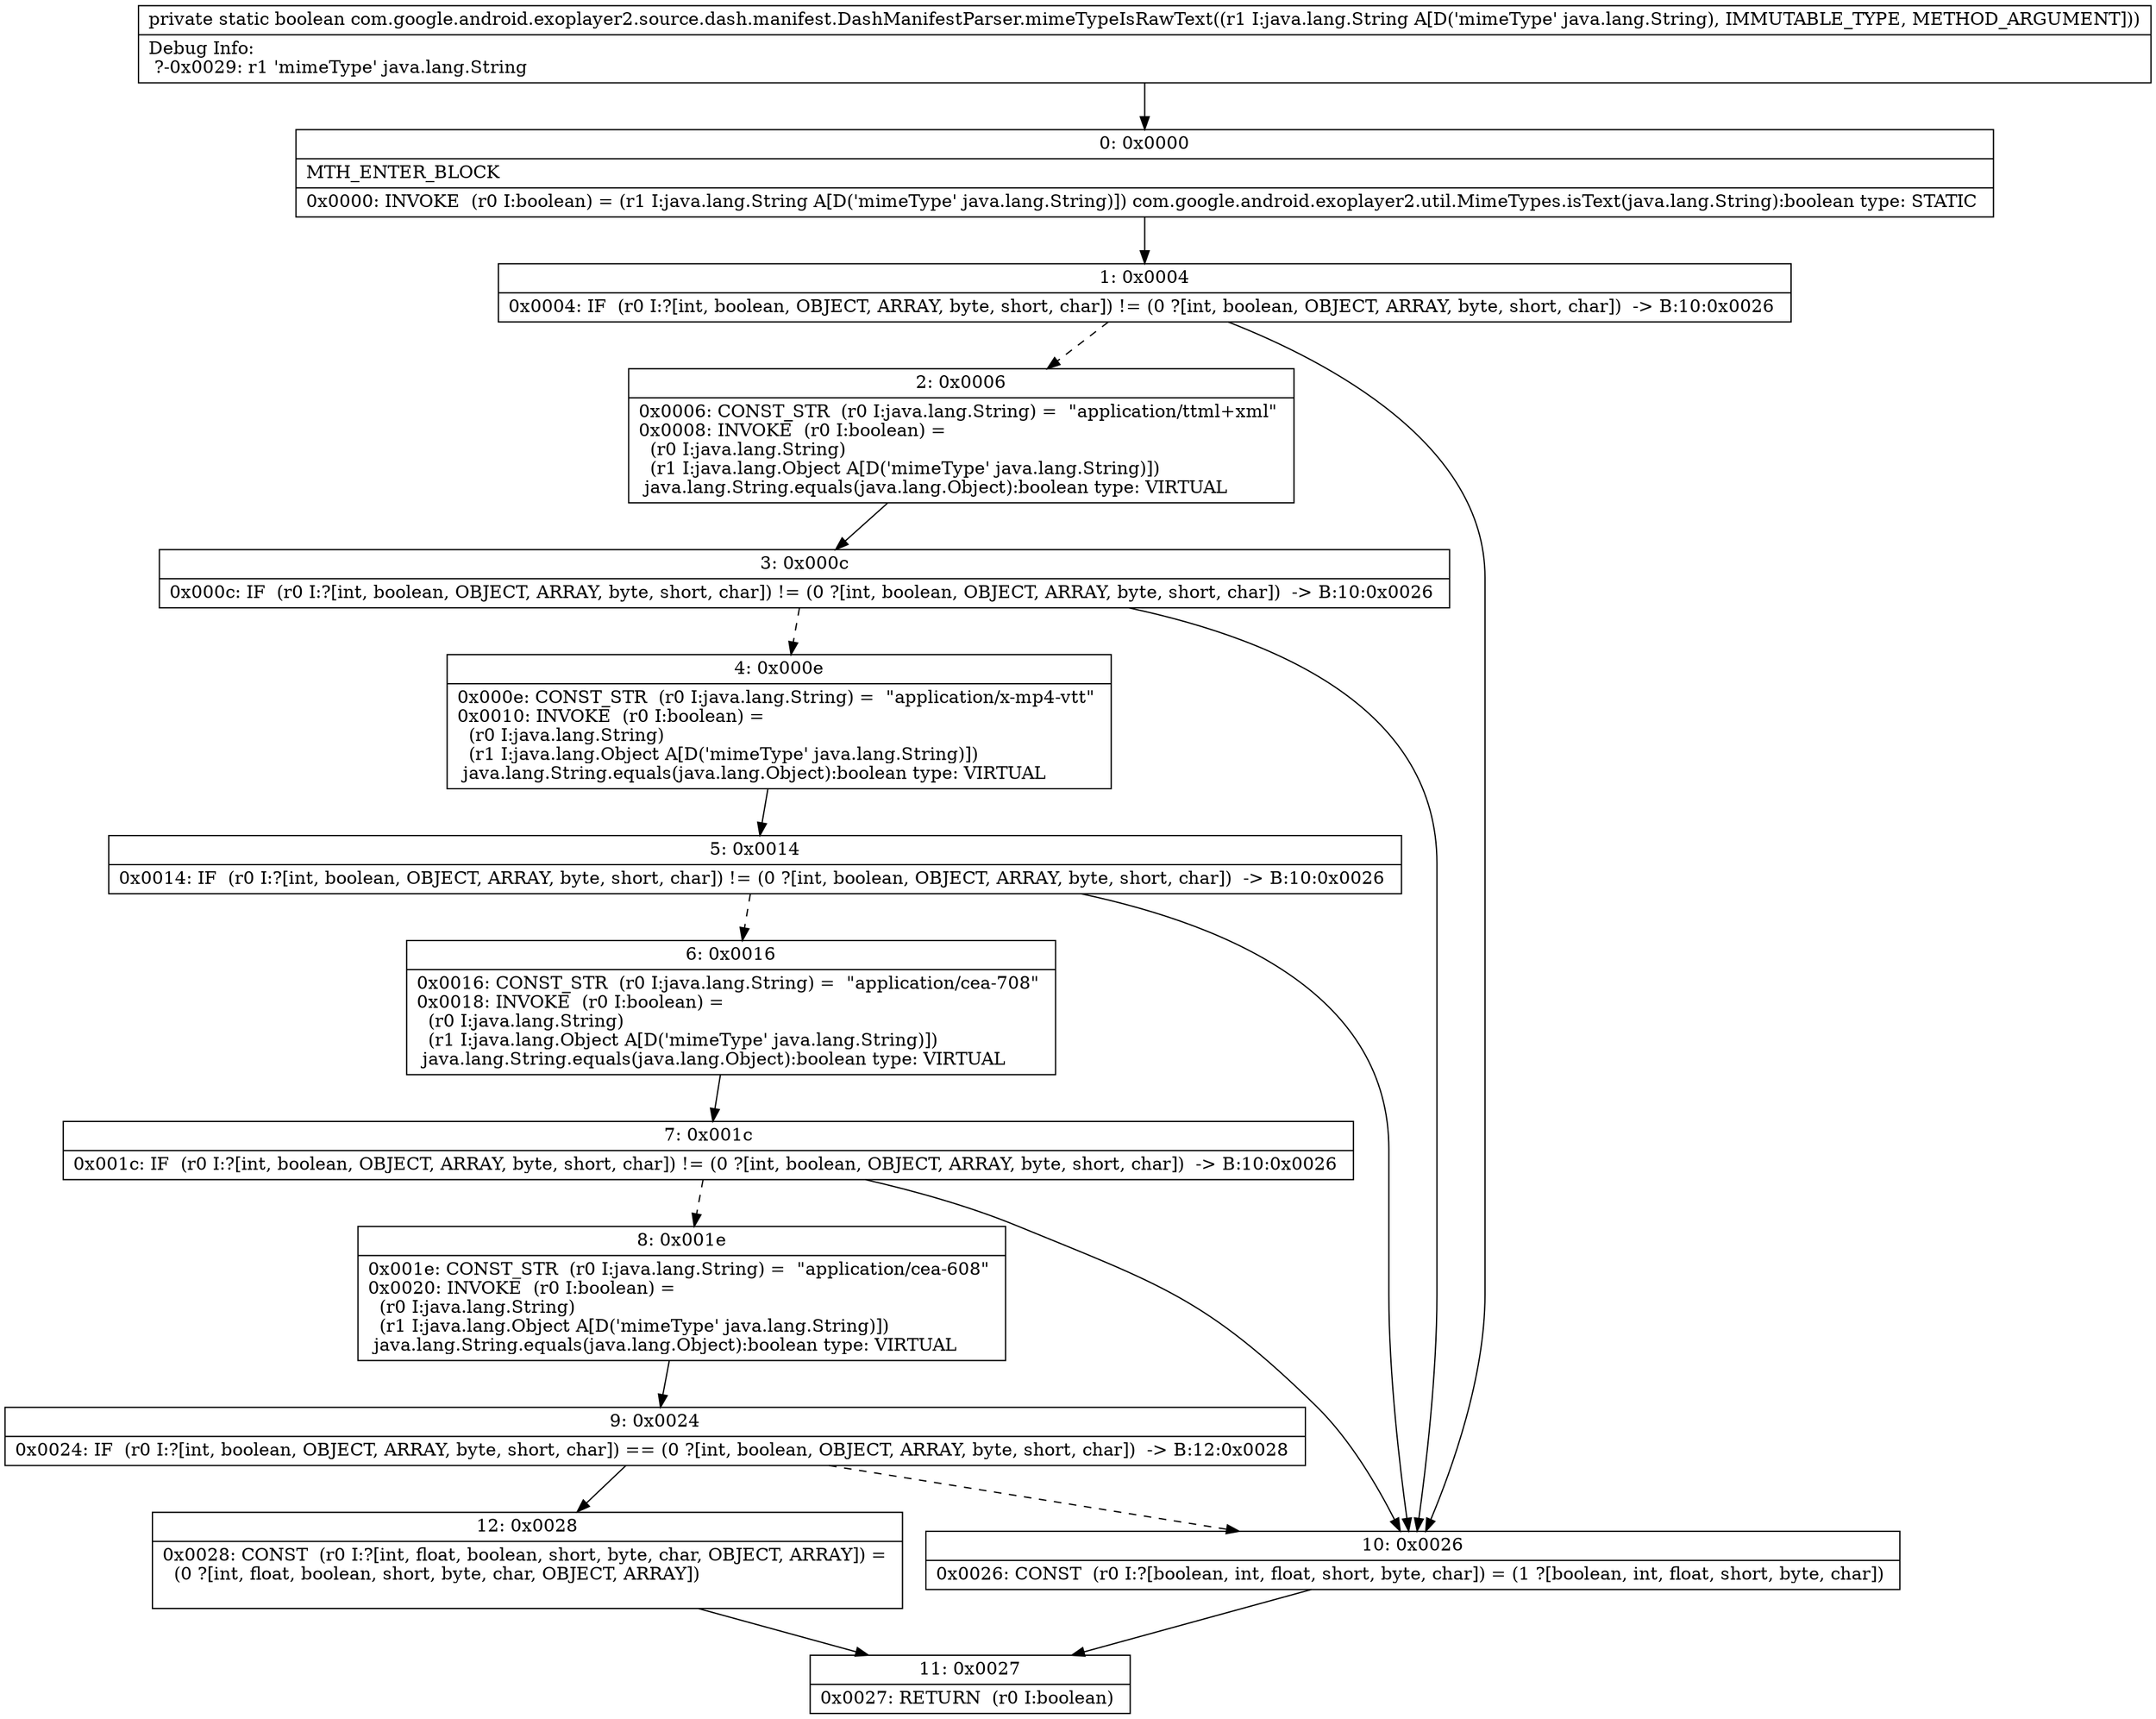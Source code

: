 digraph "CFG forcom.google.android.exoplayer2.source.dash.manifest.DashManifestParser.mimeTypeIsRawText(Ljava\/lang\/String;)Z" {
Node_0 [shape=record,label="{0\:\ 0x0000|MTH_ENTER_BLOCK\l|0x0000: INVOKE  (r0 I:boolean) = (r1 I:java.lang.String A[D('mimeType' java.lang.String)]) com.google.android.exoplayer2.util.MimeTypes.isText(java.lang.String):boolean type: STATIC \l}"];
Node_1 [shape=record,label="{1\:\ 0x0004|0x0004: IF  (r0 I:?[int, boolean, OBJECT, ARRAY, byte, short, char]) != (0 ?[int, boolean, OBJECT, ARRAY, byte, short, char])  \-\> B:10:0x0026 \l}"];
Node_2 [shape=record,label="{2\:\ 0x0006|0x0006: CONST_STR  (r0 I:java.lang.String) =  \"application\/ttml+xml\" \l0x0008: INVOKE  (r0 I:boolean) = \l  (r0 I:java.lang.String)\l  (r1 I:java.lang.Object A[D('mimeType' java.lang.String)])\l java.lang.String.equals(java.lang.Object):boolean type: VIRTUAL \l}"];
Node_3 [shape=record,label="{3\:\ 0x000c|0x000c: IF  (r0 I:?[int, boolean, OBJECT, ARRAY, byte, short, char]) != (0 ?[int, boolean, OBJECT, ARRAY, byte, short, char])  \-\> B:10:0x0026 \l}"];
Node_4 [shape=record,label="{4\:\ 0x000e|0x000e: CONST_STR  (r0 I:java.lang.String) =  \"application\/x\-mp4\-vtt\" \l0x0010: INVOKE  (r0 I:boolean) = \l  (r0 I:java.lang.String)\l  (r1 I:java.lang.Object A[D('mimeType' java.lang.String)])\l java.lang.String.equals(java.lang.Object):boolean type: VIRTUAL \l}"];
Node_5 [shape=record,label="{5\:\ 0x0014|0x0014: IF  (r0 I:?[int, boolean, OBJECT, ARRAY, byte, short, char]) != (0 ?[int, boolean, OBJECT, ARRAY, byte, short, char])  \-\> B:10:0x0026 \l}"];
Node_6 [shape=record,label="{6\:\ 0x0016|0x0016: CONST_STR  (r0 I:java.lang.String) =  \"application\/cea\-708\" \l0x0018: INVOKE  (r0 I:boolean) = \l  (r0 I:java.lang.String)\l  (r1 I:java.lang.Object A[D('mimeType' java.lang.String)])\l java.lang.String.equals(java.lang.Object):boolean type: VIRTUAL \l}"];
Node_7 [shape=record,label="{7\:\ 0x001c|0x001c: IF  (r0 I:?[int, boolean, OBJECT, ARRAY, byte, short, char]) != (0 ?[int, boolean, OBJECT, ARRAY, byte, short, char])  \-\> B:10:0x0026 \l}"];
Node_8 [shape=record,label="{8\:\ 0x001e|0x001e: CONST_STR  (r0 I:java.lang.String) =  \"application\/cea\-608\" \l0x0020: INVOKE  (r0 I:boolean) = \l  (r0 I:java.lang.String)\l  (r1 I:java.lang.Object A[D('mimeType' java.lang.String)])\l java.lang.String.equals(java.lang.Object):boolean type: VIRTUAL \l}"];
Node_9 [shape=record,label="{9\:\ 0x0024|0x0024: IF  (r0 I:?[int, boolean, OBJECT, ARRAY, byte, short, char]) == (0 ?[int, boolean, OBJECT, ARRAY, byte, short, char])  \-\> B:12:0x0028 \l}"];
Node_10 [shape=record,label="{10\:\ 0x0026|0x0026: CONST  (r0 I:?[boolean, int, float, short, byte, char]) = (1 ?[boolean, int, float, short, byte, char]) \l}"];
Node_11 [shape=record,label="{11\:\ 0x0027|0x0027: RETURN  (r0 I:boolean) \l}"];
Node_12 [shape=record,label="{12\:\ 0x0028|0x0028: CONST  (r0 I:?[int, float, boolean, short, byte, char, OBJECT, ARRAY]) = \l  (0 ?[int, float, boolean, short, byte, char, OBJECT, ARRAY])\l \l}"];
MethodNode[shape=record,label="{private static boolean com.google.android.exoplayer2.source.dash.manifest.DashManifestParser.mimeTypeIsRawText((r1 I:java.lang.String A[D('mimeType' java.lang.String), IMMUTABLE_TYPE, METHOD_ARGUMENT]))  | Debug Info:\l  ?\-0x0029: r1 'mimeType' java.lang.String\l}"];
MethodNode -> Node_0;
Node_0 -> Node_1;
Node_1 -> Node_2[style=dashed];
Node_1 -> Node_10;
Node_2 -> Node_3;
Node_3 -> Node_4[style=dashed];
Node_3 -> Node_10;
Node_4 -> Node_5;
Node_5 -> Node_6[style=dashed];
Node_5 -> Node_10;
Node_6 -> Node_7;
Node_7 -> Node_8[style=dashed];
Node_7 -> Node_10;
Node_8 -> Node_9;
Node_9 -> Node_10[style=dashed];
Node_9 -> Node_12;
Node_10 -> Node_11;
Node_12 -> Node_11;
}

